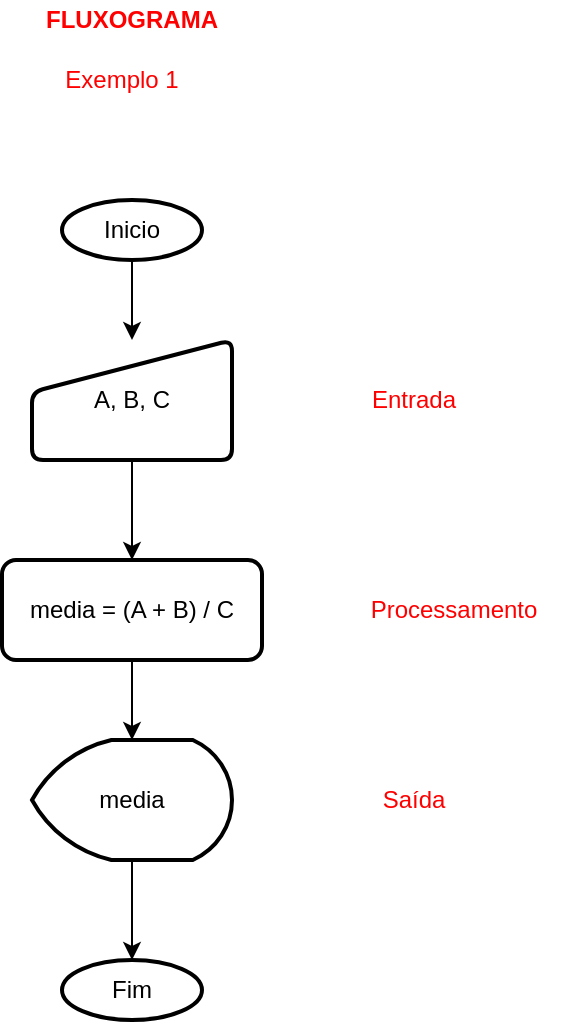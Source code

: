 <mxfile version="14.4.2" type="device"><diagram id="rjVTtJgz_qutDU5X5Kqy" name="Page-1"><mxGraphModel dx="1422" dy="737" grid="1" gridSize="10" guides="1" tooltips="1" connect="1" arrows="1" fold="1" page="1" pageScale="1" pageWidth="827" pageHeight="1169" math="0" shadow="0"><root><mxCell id="0"/><mxCell id="1" parent="0"/><mxCell id="TY4fwxwlbkWIWp-6BUxZ-6" style="edgeStyle=orthogonalEdgeStyle;rounded=0;orthogonalLoop=1;jettySize=auto;html=1;exitX=0.5;exitY=1;exitDx=0;exitDy=0;exitPerimeter=0;" edge="1" parent="1" source="TY4fwxwlbkWIWp-6BUxZ-1" target="TY4fwxwlbkWIWp-6BUxZ-2"><mxGeometry relative="1" as="geometry"/></mxCell><mxCell id="TY4fwxwlbkWIWp-6BUxZ-1" value="Inicio" style="strokeWidth=2;html=1;shape=mxgraph.flowchart.start_1;whiteSpace=wrap;" vertex="1" parent="1"><mxGeometry x="360" y="250" width="70" height="30" as="geometry"/></mxCell><mxCell id="TY4fwxwlbkWIWp-6BUxZ-7" style="edgeStyle=orthogonalEdgeStyle;rounded=0;orthogonalLoop=1;jettySize=auto;html=1;exitX=0.5;exitY=1;exitDx=0;exitDy=0;" edge="1" parent="1" source="TY4fwxwlbkWIWp-6BUxZ-2" target="TY4fwxwlbkWIWp-6BUxZ-3"><mxGeometry relative="1" as="geometry"/></mxCell><mxCell id="TY4fwxwlbkWIWp-6BUxZ-2" value="A, B, C" style="html=1;strokeWidth=2;shape=manualInput;whiteSpace=wrap;rounded=1;size=26;arcSize=11;" vertex="1" parent="1"><mxGeometry x="345" y="320" width="100" height="60" as="geometry"/></mxCell><mxCell id="TY4fwxwlbkWIWp-6BUxZ-8" style="edgeStyle=orthogonalEdgeStyle;rounded=0;orthogonalLoop=1;jettySize=auto;html=1;exitX=0.5;exitY=1;exitDx=0;exitDy=0;entryX=0.5;entryY=0;entryDx=0;entryDy=0;entryPerimeter=0;" edge="1" parent="1" source="TY4fwxwlbkWIWp-6BUxZ-3" target="TY4fwxwlbkWIWp-6BUxZ-4"><mxGeometry relative="1" as="geometry"/></mxCell><mxCell id="TY4fwxwlbkWIWp-6BUxZ-3" value="media = (A + B) / C" style="rounded=1;whiteSpace=wrap;html=1;absoluteArcSize=1;arcSize=14;strokeWidth=2;" vertex="1" parent="1"><mxGeometry x="330" y="430" width="130" height="50" as="geometry"/></mxCell><mxCell id="TY4fwxwlbkWIWp-6BUxZ-9" style="edgeStyle=orthogonalEdgeStyle;rounded=0;orthogonalLoop=1;jettySize=auto;html=1;exitX=0.5;exitY=1;exitDx=0;exitDy=0;exitPerimeter=0;" edge="1" parent="1" source="TY4fwxwlbkWIWp-6BUxZ-4" target="TY4fwxwlbkWIWp-6BUxZ-5"><mxGeometry relative="1" as="geometry"/></mxCell><mxCell id="TY4fwxwlbkWIWp-6BUxZ-4" value="media" style="strokeWidth=2;html=1;shape=mxgraph.flowchart.display;whiteSpace=wrap;" vertex="1" parent="1"><mxGeometry x="345" y="520" width="100" height="60" as="geometry"/></mxCell><mxCell id="TY4fwxwlbkWIWp-6BUxZ-5" value="Fim" style="strokeWidth=2;html=1;shape=mxgraph.flowchart.start_1;whiteSpace=wrap;" vertex="1" parent="1"><mxGeometry x="360" y="630" width="70" height="30" as="geometry"/></mxCell><mxCell id="TY4fwxwlbkWIWp-6BUxZ-11" value="Processamento" style="text;html=1;strokeColor=none;fillColor=none;align=center;verticalAlign=middle;whiteSpace=wrap;rounded=0;fontColor=#FF0000;" vertex="1" parent="1"><mxGeometry x="501" y="445" width="110" height="20" as="geometry"/></mxCell><mxCell id="TY4fwxwlbkWIWp-6BUxZ-12" value="Saída" style="text;html=1;strokeColor=none;fillColor=none;align=center;verticalAlign=middle;whiteSpace=wrap;rounded=0;fontColor=#FF0000;" vertex="1" parent="1"><mxGeometry x="481" y="540" width="110" height="20" as="geometry"/></mxCell><mxCell id="TY4fwxwlbkWIWp-6BUxZ-13" value="Entrada" style="text;html=1;strokeColor=none;fillColor=none;align=center;verticalAlign=middle;whiteSpace=wrap;rounded=0;fontColor=#FF0000;" vertex="1" parent="1"><mxGeometry x="481" y="340" width="110" height="20" as="geometry"/></mxCell><mxCell id="TY4fwxwlbkWIWp-6BUxZ-14" value="FLUXOGRAMA" style="text;html=1;strokeColor=none;fillColor=none;align=center;verticalAlign=middle;whiteSpace=wrap;rounded=0;fontColor=#FF0000;fontStyle=1" vertex="1" parent="1"><mxGeometry x="340" y="150" width="110" height="20" as="geometry"/></mxCell><mxCell id="TY4fwxwlbkWIWp-6BUxZ-15" value="Exemplo 1" style="text;html=1;strokeColor=none;fillColor=none;align=center;verticalAlign=middle;whiteSpace=wrap;rounded=0;fontColor=#FF0000;" vertex="1" parent="1"><mxGeometry x="335" y="180" width="110" height="20" as="geometry"/></mxCell></root></mxGraphModel></diagram></mxfile>
